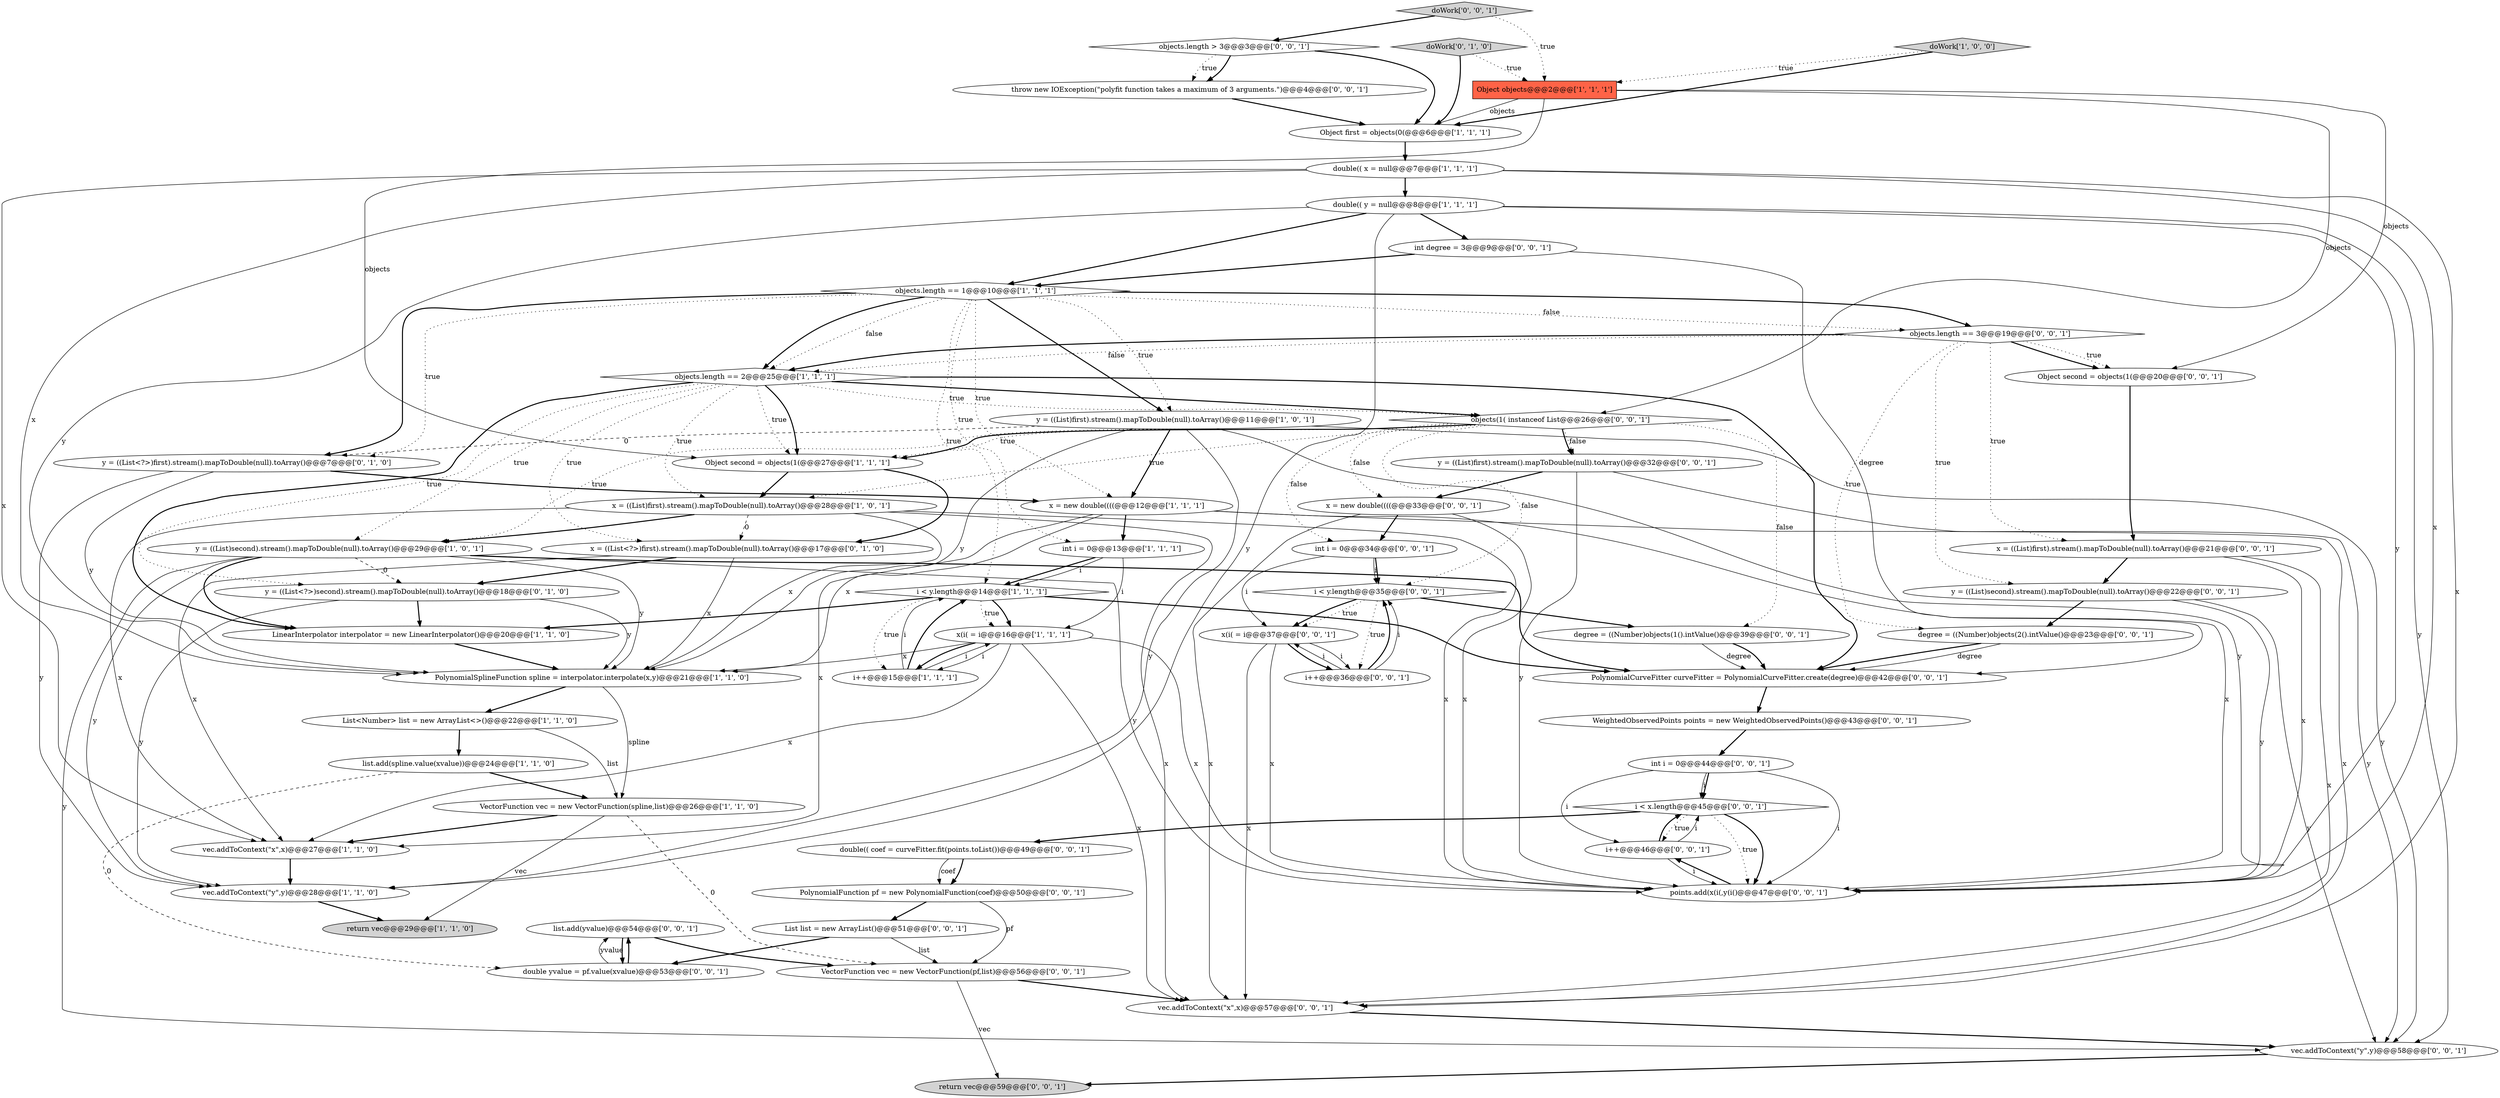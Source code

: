 digraph {
54 [style = filled, label = "list.add(yvalue)@@@54@@@['0', '0', '1']", fillcolor = white, shape = ellipse image = "AAA0AAABBB3BBB"];
16 [style = filled, label = "x(i( = i@@@16@@@['1', '1', '1']", fillcolor = white, shape = ellipse image = "AAA0AAABBB1BBB"];
7 [style = filled, label = "List<Number> list = new ArrayList<>()@@@22@@@['1', '1', '0']", fillcolor = white, shape = ellipse image = "AAA0AAABBB1BBB"];
21 [style = filled, label = "list.add(spline.value(xvalue))@@@24@@@['1', '1', '0']", fillcolor = white, shape = ellipse image = "AAA0AAABBB1BBB"];
38 [style = filled, label = "VectorFunction vec = new VectorFunction(pf,list)@@@56@@@['0', '0', '1']", fillcolor = white, shape = ellipse image = "AAA0AAABBB3BBB"];
4 [style = filled, label = "Object second = objects(1(@@@27@@@['1', '1', '1']", fillcolor = white, shape = ellipse image = "AAA0AAABBB1BBB"];
1 [style = filled, label = "PolynomialSplineFunction spline = interpolator.interpolate(x,y)@@@21@@@['1', '1', '0']", fillcolor = white, shape = ellipse image = "AAA0AAABBB1BBB"];
39 [style = filled, label = "i < x.length@@@45@@@['0', '0', '1']", fillcolor = white, shape = diamond image = "AAA0AAABBB3BBB"];
22 [style = filled, label = "y = ((List)second).stream().mapToDouble(null).toArray()@@@29@@@['1', '0', '1']", fillcolor = white, shape = ellipse image = "AAA0AAABBB1BBB"];
6 [style = filled, label = "x = ((List)first).stream().mapToDouble(null).toArray()@@@28@@@['1', '0', '1']", fillcolor = white, shape = ellipse image = "AAA0AAABBB1BBB"];
11 [style = filled, label = "doWork['1', '0', '0']", fillcolor = lightgray, shape = diamond image = "AAA0AAABBB1BBB"];
32 [style = filled, label = "i < y.length@@@35@@@['0', '0', '1']", fillcolor = white, shape = diamond image = "AAA0AAABBB3BBB"];
51 [style = filled, label = "i++@@@46@@@['0', '0', '1']", fillcolor = white, shape = ellipse image = "AAA0AAABBB3BBB"];
14 [style = filled, label = "double(( x = null@@@7@@@['1', '1', '1']", fillcolor = white, shape = ellipse image = "AAA0AAABBB1BBB"];
57 [style = filled, label = "int i = 0@@@44@@@['0', '0', '1']", fillcolor = white, shape = ellipse image = "AAA0AAABBB3BBB"];
2 [style = filled, label = "LinearInterpolator interpolator = new LinearInterpolator()@@@20@@@['1', '1', '0']", fillcolor = white, shape = ellipse image = "AAA0AAABBB1BBB"];
18 [style = filled, label = "vec.addToContext(\"y\",y)@@@28@@@['1', '1', '0']", fillcolor = white, shape = ellipse image = "AAA0AAABBB1BBB"];
5 [style = filled, label = "Object objects@@@2@@@['1', '1', '1']", fillcolor = tomato, shape = box image = "AAA0AAABBB1BBB"];
0 [style = filled, label = "return vec@@@29@@@['1', '1', '0']", fillcolor = lightgray, shape = ellipse image = "AAA0AAABBB1BBB"];
43 [style = filled, label = "objects(1( instanceof List@@@26@@@['0', '0', '1']", fillcolor = white, shape = diamond image = "AAA0AAABBB3BBB"];
25 [style = filled, label = "y = ((List<?>)second).stream().mapToDouble(null).toArray()@@@18@@@['0', '1', '0']", fillcolor = white, shape = ellipse image = "AAA1AAABBB2BBB"];
47 [style = filled, label = "WeightedObservedPoints points = new WeightedObservedPoints()@@@43@@@['0', '0', '1']", fillcolor = white, shape = ellipse image = "AAA0AAABBB3BBB"];
36 [style = filled, label = "x = ((List)first).stream().mapToDouble(null).toArray()@@@21@@@['0', '0', '1']", fillcolor = white, shape = ellipse image = "AAA0AAABBB3BBB"];
50 [style = filled, label = "y = ((List)first).stream().mapToDouble(null).toArray()@@@32@@@['0', '0', '1']", fillcolor = white, shape = ellipse image = "AAA0AAABBB3BBB"];
40 [style = filled, label = "PolynomialFunction pf = new PolynomialFunction(coef)@@@50@@@['0', '0', '1']", fillcolor = white, shape = ellipse image = "AAA0AAABBB3BBB"];
58 [style = filled, label = "PolynomialCurveFitter curveFitter = PolynomialCurveFitter.create(degree)@@@42@@@['0', '0', '1']", fillcolor = white, shape = ellipse image = "AAA0AAABBB3BBB"];
55 [style = filled, label = "return vec@@@59@@@['0', '0', '1']", fillcolor = lightgray, shape = ellipse image = "AAA0AAABBB3BBB"];
46 [style = filled, label = "points.add(x(i(,y(i()@@@47@@@['0', '0', '1']", fillcolor = white, shape = ellipse image = "AAA0AAABBB3BBB"];
59 [style = filled, label = "int i = 0@@@34@@@['0', '0', '1']", fillcolor = white, shape = ellipse image = "AAA0AAABBB3BBB"];
23 [style = filled, label = "i < y.length@@@14@@@['1', '1', '1']", fillcolor = white, shape = diamond image = "AAA0AAABBB1BBB"];
26 [style = filled, label = "x = ((List<?>)first).stream().mapToDouble(null).toArray()@@@17@@@['0', '1', '0']", fillcolor = white, shape = ellipse image = "AAA1AAABBB2BBB"];
29 [style = filled, label = "vec.addToContext(\"y\",y)@@@58@@@['0', '0', '1']", fillcolor = white, shape = ellipse image = "AAA0AAABBB3BBB"];
34 [style = filled, label = "degree = ((Number)objects(1().intValue()@@@39@@@['0', '0', '1']", fillcolor = white, shape = ellipse image = "AAA0AAABBB3BBB"];
45 [style = filled, label = "x = new double((((@@@33@@@['0', '0', '1']", fillcolor = white, shape = ellipse image = "AAA0AAABBB3BBB"];
15 [style = filled, label = "int i = 0@@@13@@@['1', '1', '1']", fillcolor = white, shape = ellipse image = "AAA0AAABBB1BBB"];
27 [style = filled, label = "doWork['0', '1', '0']", fillcolor = lightgray, shape = diamond image = "AAA0AAABBB2BBB"];
37 [style = filled, label = "x(i( = i@@@37@@@['0', '0', '1']", fillcolor = white, shape = ellipse image = "AAA0AAABBB3BBB"];
35 [style = filled, label = "objects.length > 3@@@3@@@['0', '0', '1']", fillcolor = white, shape = diamond image = "AAA0AAABBB3BBB"];
28 [style = filled, label = "objects.length == 3@@@19@@@['0', '0', '1']", fillcolor = white, shape = diamond image = "AAA0AAABBB3BBB"];
42 [style = filled, label = "Object second = objects(1(@@@20@@@['0', '0', '1']", fillcolor = white, shape = ellipse image = "AAA0AAABBB3BBB"];
48 [style = filled, label = "degree = ((Number)objects(2().intValue()@@@23@@@['0', '0', '1']", fillcolor = white, shape = ellipse image = "AAA0AAABBB3BBB"];
30 [style = filled, label = "throw new IOException(\"polyfit function takes a maximum of 3 arguments.\")@@@4@@@['0', '0', '1']", fillcolor = white, shape = ellipse image = "AAA0AAABBB3BBB"];
9 [style = filled, label = "i++@@@15@@@['1', '1', '1']", fillcolor = white, shape = ellipse image = "AAA0AAABBB1BBB"];
33 [style = filled, label = "List list = new ArrayList()@@@51@@@['0', '0', '1']", fillcolor = white, shape = ellipse image = "AAA0AAABBB3BBB"];
24 [style = filled, label = "y = ((List<?>)first).stream().mapToDouble(null).toArray()@@@7@@@['0', '1', '0']", fillcolor = white, shape = ellipse image = "AAA1AAABBB2BBB"];
53 [style = filled, label = "double(( coef = curveFitter.fit(points.toList())@@@49@@@['0', '0', '1']", fillcolor = white, shape = ellipse image = "AAA0AAABBB3BBB"];
49 [style = filled, label = "int degree = 3@@@9@@@['0', '0', '1']", fillcolor = white, shape = ellipse image = "AAA0AAABBB3BBB"];
19 [style = filled, label = "objects.length == 1@@@10@@@['1', '1', '1']", fillcolor = white, shape = diamond image = "AAA0AAABBB1BBB"];
10 [style = filled, label = "vec.addToContext(\"x\",x)@@@27@@@['1', '1', '0']", fillcolor = white, shape = ellipse image = "AAA0AAABBB1BBB"];
13 [style = filled, label = "objects.length == 2@@@25@@@['1', '1', '1']", fillcolor = white, shape = diamond image = "AAA0AAABBB1BBB"];
12 [style = filled, label = "x = new double((((@@@12@@@['1', '1', '1']", fillcolor = white, shape = ellipse image = "AAA0AAABBB1BBB"];
44 [style = filled, label = "i++@@@36@@@['0', '0', '1']", fillcolor = white, shape = ellipse image = "AAA0AAABBB3BBB"];
3 [style = filled, label = "double(( y = null@@@8@@@['1', '1', '1']", fillcolor = white, shape = ellipse image = "AAA0AAABBB1BBB"];
17 [style = filled, label = "VectorFunction vec = new VectorFunction(spline,list)@@@26@@@['1', '1', '0']", fillcolor = white, shape = ellipse image = "AAA0AAABBB1BBB"];
8 [style = filled, label = "Object first = objects(0(@@@6@@@['1', '1', '1']", fillcolor = white, shape = ellipse image = "AAA0AAABBB1BBB"];
41 [style = filled, label = "vec.addToContext(\"x\",x)@@@57@@@['0', '0', '1']", fillcolor = white, shape = ellipse image = "AAA0AAABBB3BBB"];
56 [style = filled, label = "doWork['0', '0', '1']", fillcolor = lightgray, shape = diamond image = "AAA0AAABBB3BBB"];
52 [style = filled, label = "double yvalue = pf.value(xvalue)@@@53@@@['0', '0', '1']", fillcolor = white, shape = ellipse image = "AAA0AAABBB3BBB"];
20 [style = filled, label = "y = ((List)first).stream().mapToDouble(null).toArray()@@@11@@@['1', '0', '1']", fillcolor = white, shape = ellipse image = "AAA0AAABBB1BBB"];
31 [style = filled, label = "y = ((List)second).stream().mapToDouble(null).toArray()@@@22@@@['0', '0', '1']", fillcolor = white, shape = ellipse image = "AAA0AAABBB3BBB"];
28->13 [style = bold, label=""];
12->10 [style = solid, label="x"];
5->43 [style = solid, label="objects"];
12->46 [style = solid, label="x"];
8->14 [style = bold, label=""];
23->2 [style = bold, label=""];
4->6 [style = bold, label=""];
57->39 [style = solid, label="i"];
43->4 [style = bold, label=""];
13->26 [style = dotted, label="true"];
14->3 [style = bold, label=""];
4->26 [style = bold, label=""];
9->16 [style = solid, label="i"];
19->28 [style = bold, label=""];
33->52 [style = bold, label=""];
28->31 [style = dotted, label="true"];
5->4 [style = solid, label="objects"];
3->1 [style = solid, label="y"];
12->1 [style = solid, label="x"];
25->18 [style = solid, label="y"];
32->37 [style = bold, label=""];
6->1 [style = solid, label="x"];
23->16 [style = bold, label=""];
38->41 [style = bold, label=""];
43->45 [style = dotted, label="false"];
43->32 [style = dotted, label="false"];
50->29 [style = solid, label="y"];
6->22 [style = bold, label=""];
34->58 [style = solid, label="degree"];
10->18 [style = bold, label=""];
57->39 [style = bold, label=""];
37->44 [style = solid, label="i"];
9->23 [style = solid, label="i"];
19->23 [style = dotted, label="true"];
14->10 [style = solid, label="x"];
16->10 [style = solid, label="x"];
26->25 [style = bold, label=""];
58->47 [style = bold, label=""];
56->35 [style = bold, label=""];
22->29 [style = solid, label="y"];
59->37 [style = solid, label="i"];
50->46 [style = solid, label="y"];
2->1 [style = bold, label=""];
13->22 [style = dotted, label="true"];
28->36 [style = dotted, label="true"];
22->18 [style = solid, label="y"];
26->10 [style = solid, label="x"];
33->38 [style = solid, label="list"];
6->10 [style = solid, label="x"];
11->5 [style = dotted, label="true"];
19->13 [style = dotted, label="false"];
28->13 [style = dotted, label="false"];
39->51 [style = dotted, label="true"];
20->18 [style = solid, label="y"];
38->55 [style = solid, label="vec"];
13->4 [style = dotted, label="true"];
34->58 [style = bold, label=""];
35->30 [style = bold, label=""];
43->50 [style = bold, label=""];
19->24 [style = dotted, label="true"];
3->18 [style = solid, label="y"];
53->40 [style = bold, label=""];
13->43 [style = dotted, label="true"];
15->23 [style = bold, label=""];
21->52 [style = dashed, label="0"];
20->29 [style = solid, label="y"];
13->43 [style = bold, label=""];
43->6 [style = dotted, label="true"];
19->20 [style = dotted, label="true"];
14->46 [style = solid, label="x"];
27->8 [style = bold, label=""];
37->41 [style = solid, label="x"];
22->58 [style = bold, label=""];
16->1 [style = solid, label="x"];
13->25 [style = dotted, label="true"];
56->5 [style = dotted, label="true"];
20->24 [style = dashed, label="0"];
54->38 [style = bold, label=""];
51->39 [style = solid, label="i"];
5->42 [style = solid, label="objects"];
22->25 [style = dashed, label="0"];
25->1 [style = solid, label="y"];
20->46 [style = solid, label="y"];
6->46 [style = solid, label="x"];
43->50 [style = dotted, label="false"];
35->8 [style = bold, label=""];
32->34 [style = bold, label=""];
43->34 [style = dotted, label="false"];
7->17 [style = solid, label="list"];
28->48 [style = dotted, label="true"];
28->42 [style = dotted, label="true"];
43->59 [style = dotted, label="false"];
15->16 [style = solid, label="i"];
20->1 [style = solid, label="y"];
20->12 [style = bold, label=""];
39->46 [style = dotted, label="true"];
16->9 [style = solid, label="i"];
29->55 [style = bold, label=""];
15->23 [style = solid, label="i"];
22->2 [style = bold, label=""];
51->39 [style = bold, label=""];
13->6 [style = dotted, label="true"];
43->22 [style = dotted, label="true"];
31->46 [style = solid, label="y"];
47->57 [style = bold, label=""];
13->4 [style = bold, label=""];
16->41 [style = solid, label="x"];
22->46 [style = solid, label="y"];
27->5 [style = dotted, label="true"];
48->58 [style = solid, label="degree"];
57->51 [style = solid, label="i"];
31->29 [style = solid, label="y"];
5->8 [style = solid, label="objects"];
17->0 [style = solid, label="vec"];
17->10 [style = bold, label=""];
45->59 [style = bold, label=""];
40->33 [style = bold, label=""];
36->41 [style = solid, label="x"];
3->49 [style = bold, label=""];
19->24 [style = bold, label=""];
46->51 [style = bold, label=""];
44->37 [style = solid, label="i"];
48->58 [style = bold, label=""];
54->52 [style = bold, label=""];
23->9 [style = dotted, label="true"];
19->13 [style = bold, label=""];
6->41 [style = solid, label="x"];
36->46 [style = solid, label="x"];
49->19 [style = bold, label=""];
45->46 [style = solid, label="x"];
11->8 [style = bold, label=""];
19->12 [style = dotted, label="true"];
14->1 [style = solid, label="x"];
17->38 [style = dashed, label="0"];
16->46 [style = solid, label="x"];
28->42 [style = bold, label=""];
3->19 [style = bold, label=""];
19->15 [style = dotted, label="true"];
52->54 [style = solid, label="yvalue"];
49->58 [style = solid, label="degree"];
42->36 [style = bold, label=""];
24->18 [style = solid, label="y"];
24->12 [style = bold, label=""];
32->44 [style = dotted, label="true"];
23->58 [style = bold, label=""];
14->41 [style = solid, label="x"];
1->7 [style = bold, label=""];
50->45 [style = bold, label=""];
23->16 [style = dotted, label="true"];
13->58 [style = bold, label=""];
51->46 [style = solid, label="i"];
57->46 [style = solid, label="i"];
6->26 [style = dashed, label="0"];
25->2 [style = bold, label=""];
37->44 [style = bold, label=""];
59->32 [style = solid, label="i"];
31->48 [style = bold, label=""];
12->15 [style = bold, label=""];
19->20 [style = bold, label=""];
21->17 [style = bold, label=""];
44->32 [style = bold, label=""];
19->28 [style = dotted, label="false"];
3->29 [style = solid, label="y"];
43->4 [style = dotted, label="true"];
7->21 [style = bold, label=""];
3->46 [style = solid, label="y"];
12->41 [style = solid, label="x"];
52->54 [style = bold, label=""];
41->29 [style = bold, label=""];
1->17 [style = solid, label="spline"];
32->37 [style = dotted, label="true"];
26->1 [style = solid, label="x"];
36->31 [style = bold, label=""];
39->53 [style = bold, label=""];
24->1 [style = solid, label="y"];
22->1 [style = solid, label="y"];
9->23 [style = bold, label=""];
45->41 [style = solid, label="x"];
39->46 [style = bold, label=""];
44->32 [style = solid, label="i"];
53->40 [style = solid, label="coef"];
35->30 [style = dotted, label="true"];
30->8 [style = bold, label=""];
13->2 [style = bold, label=""];
59->32 [style = bold, label=""];
40->38 [style = solid, label="pf"];
37->46 [style = solid, label="x"];
18->0 [style = bold, label=""];
16->9 [style = bold, label=""];
}
